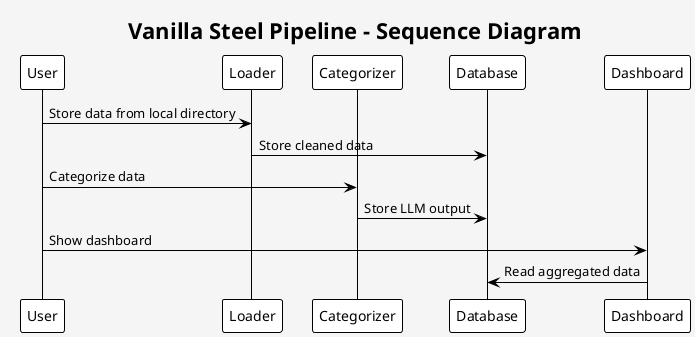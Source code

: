 @startuml Vanilla Steel Pipeline - Sequence Diagram
!theme plain
skinparam backgroundColor #F5F5F5

title Vanilla Steel Pipeline - Sequence Diagram

participant User
participant Loader
participant Categorizer
participant Database
participant Dashboard

User -> Loader: Store data from local directory
Loader -> Database: Store cleaned data

User -> Categorizer: Categorize data
Categorizer -> Database: Store LLM output

User -> Dashboard: Show dashboard

Dashboard -> Database: Read aggregated data

@enduml

